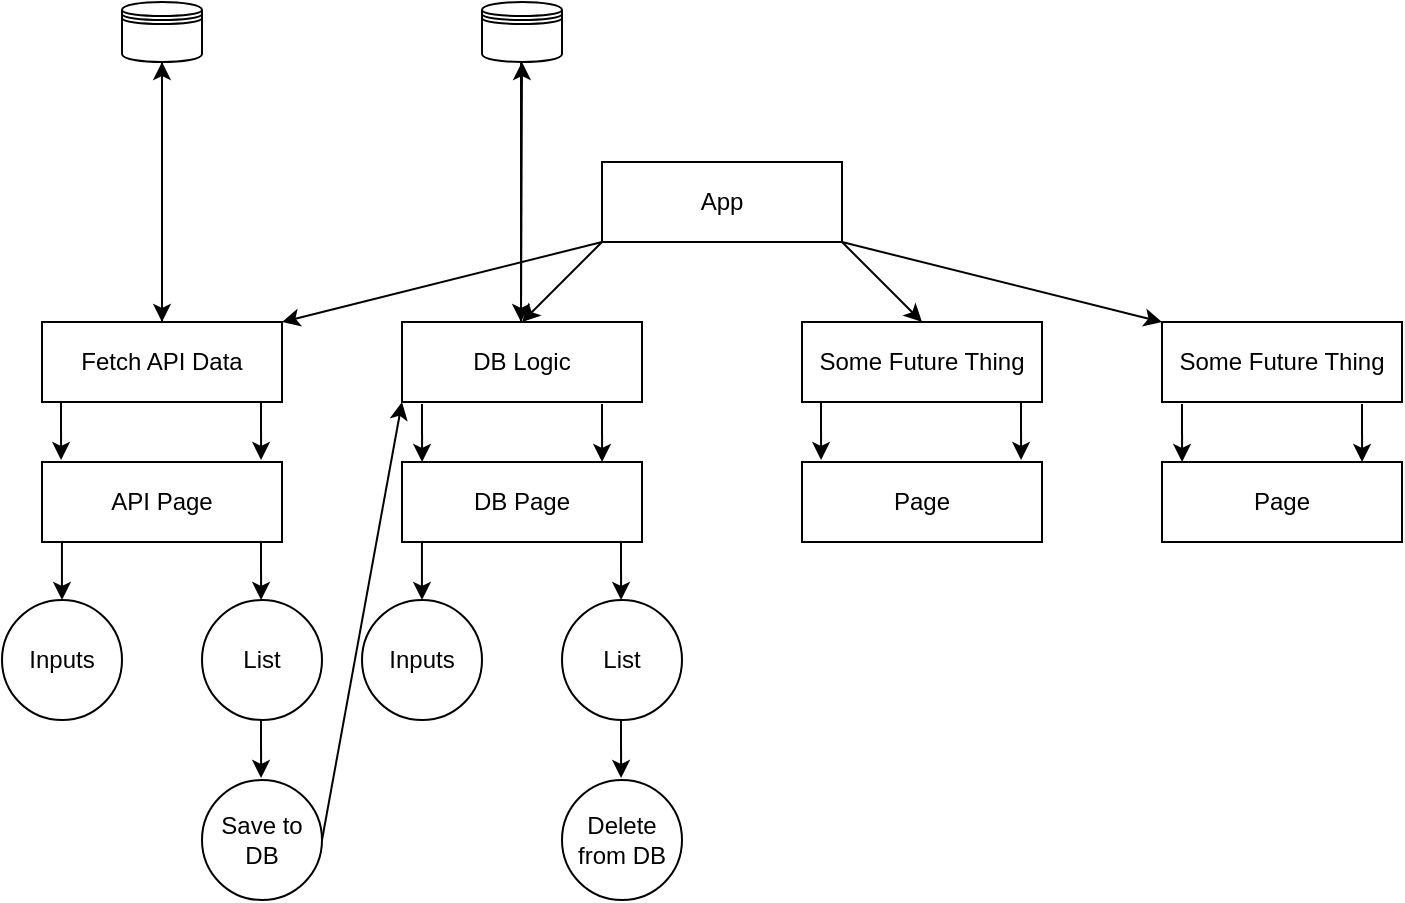 <mxfile>
    <diagram id="9_JRT89AHb2-lNjgPfZE" name="Page-1">
        <mxGraphModel dx="1100" dy="515" grid="1" gridSize="10" guides="1" tooltips="1" connect="1" arrows="1" fold="1" page="1" pageScale="1" pageWidth="827" pageHeight="1169" math="0" shadow="0">
            <root>
                <mxCell id="0"/>
                <mxCell id="1" parent="0"/>
                <mxCell id="2" value="App" style="rounded=0;whiteSpace=wrap;html=1;" parent="1" vertex="1">
                    <mxGeometry x="320" y="80" width="120" height="40" as="geometry"/>
                </mxCell>
                <mxCell id="4" value="Fetch API Data" style="rounded=0;whiteSpace=wrap;html=1;" parent="1" vertex="1">
                    <mxGeometry x="40" y="160" width="120" height="40" as="geometry"/>
                </mxCell>
                <mxCell id="5" value="DB Logic" style="rounded=0;whiteSpace=wrap;html=1;" parent="1" vertex="1">
                    <mxGeometry x="220" y="160" width="120" height="40" as="geometry"/>
                </mxCell>
                <mxCell id="6" value="Some Future Thing" style="rounded=0;whiteSpace=wrap;html=1;" parent="1" vertex="1">
                    <mxGeometry x="420" y="160" width="120" height="40" as="geometry"/>
                </mxCell>
                <mxCell id="7" value="Some Future Thing" style="rounded=0;whiteSpace=wrap;html=1;" parent="1" vertex="1">
                    <mxGeometry x="600" y="160" width="120" height="40" as="geometry"/>
                </mxCell>
                <mxCell id="9" value="" style="endArrow=classic;html=1;exitX=0;exitY=1;exitDx=0;exitDy=0;entryX=1;entryY=0;entryDx=0;entryDy=0;" parent="1" source="2" target="4" edge="1">
                    <mxGeometry width="50" height="50" relative="1" as="geometry">
                        <mxPoint x="390" y="390" as="sourcePoint"/>
                        <mxPoint x="440" y="340" as="targetPoint"/>
                    </mxGeometry>
                </mxCell>
                <mxCell id="10" value="" style="endArrow=classic;html=1;entryX=0;entryY=0;entryDx=0;entryDy=0;exitX=1;exitY=1;exitDx=0;exitDy=0;" parent="1" source="2" target="7" edge="1">
                    <mxGeometry width="50" height="50" relative="1" as="geometry">
                        <mxPoint x="390" y="390" as="sourcePoint"/>
                        <mxPoint x="440" y="340" as="targetPoint"/>
                    </mxGeometry>
                </mxCell>
                <mxCell id="11" value="" style="endArrow=classic;html=1;entryX=0.5;entryY=0;entryDx=0;entryDy=0;exitX=1;exitY=1;exitDx=0;exitDy=0;" parent="1" source="2" target="6" edge="1">
                    <mxGeometry width="50" height="50" relative="1" as="geometry">
                        <mxPoint x="390" y="390" as="sourcePoint"/>
                        <mxPoint x="440" y="340" as="targetPoint"/>
                    </mxGeometry>
                </mxCell>
                <mxCell id="13" value="" style="endArrow=classic;html=1;exitX=0;exitY=1;exitDx=0;exitDy=0;entryX=0.5;entryY=0;entryDx=0;entryDy=0;" parent="1" source="2" target="5" edge="1">
                    <mxGeometry width="50" height="50" relative="1" as="geometry">
                        <mxPoint x="390" y="390" as="sourcePoint"/>
                        <mxPoint x="440" y="340" as="targetPoint"/>
                    </mxGeometry>
                </mxCell>
                <mxCell id="16" value="Inputs" style="ellipse;whiteSpace=wrap;html=1;aspect=fixed;" parent="1" vertex="1">
                    <mxGeometry x="20" y="299" width="60" height="60" as="geometry"/>
                </mxCell>
                <mxCell id="18" value="List" style="ellipse;whiteSpace=wrap;html=1;aspect=fixed;" parent="1" vertex="1">
                    <mxGeometry x="120" y="299" width="60" height="60" as="geometry"/>
                </mxCell>
                <mxCell id="20" value="Save to DB" style="ellipse;whiteSpace=wrap;html=1;aspect=fixed;" parent="1" vertex="1">
                    <mxGeometry x="120" y="389" width="60" height="60" as="geometry"/>
                </mxCell>
                <mxCell id="21" value="" style="endArrow=classic;html=1;entryX=0.5;entryY=0;entryDx=0;entryDy=0;exitX=0.083;exitY=1.025;exitDx=0;exitDy=0;exitPerimeter=0;" parent="1" target="16" edge="1">
                    <mxGeometry width="50" height="50" relative="1" as="geometry">
                        <mxPoint x="49.96" y="270" as="sourcePoint"/>
                        <mxPoint x="440" y="299" as="targetPoint"/>
                    </mxGeometry>
                </mxCell>
                <mxCell id="22" value="" style="endArrow=classic;html=1;entryX=0.5;entryY=0;entryDx=0;entryDy=0;exitX=0.083;exitY=1.025;exitDx=0;exitDy=0;exitPerimeter=0;" parent="1" edge="1">
                    <mxGeometry width="50" height="50" relative="1" as="geometry">
                        <mxPoint x="149.5" y="270" as="sourcePoint"/>
                        <mxPoint x="149.54" y="299" as="targetPoint"/>
                    </mxGeometry>
                </mxCell>
                <mxCell id="23" value="" style="endArrow=classic;html=1;entryX=0.5;entryY=0;entryDx=0;entryDy=0;exitX=0.083;exitY=1.025;exitDx=0;exitDy=0;exitPerimeter=0;" parent="1" edge="1">
                    <mxGeometry width="50" height="50" relative="1" as="geometry">
                        <mxPoint x="149.5" y="359" as="sourcePoint"/>
                        <mxPoint x="149.54" y="388" as="targetPoint"/>
                    </mxGeometry>
                </mxCell>
                <mxCell id="24" value="" style="endArrow=classic;html=1;entryX=0;entryY=1;entryDx=0;entryDy=0;exitX=1;exitY=0.5;exitDx=0;exitDy=0;" parent="1" source="20" target="5" edge="1">
                    <mxGeometry width="50" height="50" relative="1" as="geometry">
                        <mxPoint x="390" y="280" as="sourcePoint"/>
                        <mxPoint x="290" y="290" as="targetPoint"/>
                    </mxGeometry>
                </mxCell>
                <mxCell id="26" value="" style="endArrow=classic;html=1;entryX=0.5;entryY=0;entryDx=0;entryDy=0;exitX=0.083;exitY=1.025;exitDx=0;exitDy=0;exitPerimeter=0;" parent="1" edge="1">
                    <mxGeometry width="50" height="50" relative="1" as="geometry">
                        <mxPoint x="230.0" y="201" as="sourcePoint"/>
                        <mxPoint x="230.04" y="230" as="targetPoint"/>
                    </mxGeometry>
                </mxCell>
                <mxCell id="27" value="API Page" style="rounded=0;whiteSpace=wrap;html=1;" parent="1" vertex="1">
                    <mxGeometry x="40" y="230" width="120" height="40" as="geometry"/>
                </mxCell>
                <mxCell id="28" value="" style="endArrow=classic;html=1;entryX=0.5;entryY=0;entryDx=0;entryDy=0;exitX=0.083;exitY=1.025;exitDx=0;exitDy=0;exitPerimeter=0;" parent="1" edge="1">
                    <mxGeometry width="50" height="50" relative="1" as="geometry">
                        <mxPoint x="49.5" y="200" as="sourcePoint"/>
                        <mxPoint x="49.54" y="229" as="targetPoint"/>
                    </mxGeometry>
                </mxCell>
                <mxCell id="29" value="" style="endArrow=classic;html=1;entryX=0.5;entryY=0;entryDx=0;entryDy=0;exitX=0.083;exitY=1.025;exitDx=0;exitDy=0;exitPerimeter=0;" parent="1" edge="1">
                    <mxGeometry width="50" height="50" relative="1" as="geometry">
                        <mxPoint x="149.5" y="200" as="sourcePoint"/>
                        <mxPoint x="149.54" y="229" as="targetPoint"/>
                    </mxGeometry>
                </mxCell>
                <mxCell id="30" value="" style="endArrow=classic;html=1;exitX=0.5;exitY=1;exitDx=0;exitDy=0;entryX=0.5;entryY=0;entryDx=0;entryDy=0;" parent="1" source="43" target="4" edge="1">
                    <mxGeometry width="50" height="50" relative="1" as="geometry">
                        <mxPoint x="80" y="110" as="sourcePoint"/>
                        <mxPoint x="150" y="100" as="targetPoint"/>
                    </mxGeometry>
                </mxCell>
                <mxCell id="31" value="DB Page" style="rounded=0;whiteSpace=wrap;html=1;" parent="1" vertex="1">
                    <mxGeometry x="220" y="230" width="120" height="40" as="geometry"/>
                </mxCell>
                <mxCell id="32" value="" style="endArrow=classic;html=1;entryX=0.5;entryY=0;entryDx=0;entryDy=0;exitX=0.083;exitY=1.025;exitDx=0;exitDy=0;exitPerimeter=0;" parent="1" edge="1">
                    <mxGeometry width="50" height="50" relative="1" as="geometry">
                        <mxPoint x="320" y="201" as="sourcePoint"/>
                        <mxPoint x="320.04" y="230" as="targetPoint"/>
                    </mxGeometry>
                </mxCell>
                <mxCell id="33" value="Inputs" style="ellipse;whiteSpace=wrap;html=1;aspect=fixed;" parent="1" vertex="1">
                    <mxGeometry x="200" y="299" width="60" height="60" as="geometry"/>
                </mxCell>
                <mxCell id="34" value="List" style="ellipse;whiteSpace=wrap;html=1;aspect=fixed;" parent="1" vertex="1">
                    <mxGeometry x="300" y="299" width="60" height="60" as="geometry"/>
                </mxCell>
                <mxCell id="35" value="Delete from DB" style="ellipse;whiteSpace=wrap;html=1;aspect=fixed;" parent="1" vertex="1">
                    <mxGeometry x="300" y="389" width="60" height="60" as="geometry"/>
                </mxCell>
                <mxCell id="36" value="" style="endArrow=classic;html=1;entryX=0.5;entryY=0;entryDx=0;entryDy=0;exitX=0.083;exitY=1.025;exitDx=0;exitDy=0;exitPerimeter=0;" parent="1" target="33" edge="1">
                    <mxGeometry width="50" height="50" relative="1" as="geometry">
                        <mxPoint x="229.96" y="270" as="sourcePoint"/>
                        <mxPoint x="620" y="299" as="targetPoint"/>
                    </mxGeometry>
                </mxCell>
                <mxCell id="37" value="" style="endArrow=classic;html=1;entryX=0.5;entryY=0;entryDx=0;entryDy=0;exitX=0.083;exitY=1.025;exitDx=0;exitDy=0;exitPerimeter=0;" parent="1" edge="1">
                    <mxGeometry width="50" height="50" relative="1" as="geometry">
                        <mxPoint x="329.5" y="270" as="sourcePoint"/>
                        <mxPoint x="329.54" y="299" as="targetPoint"/>
                    </mxGeometry>
                </mxCell>
                <mxCell id="38" value="" style="endArrow=classic;html=1;entryX=0.5;entryY=0;entryDx=0;entryDy=0;exitX=0.083;exitY=1.025;exitDx=0;exitDy=0;exitPerimeter=0;" parent="1" edge="1">
                    <mxGeometry width="50" height="50" relative="1" as="geometry">
                        <mxPoint x="329.5" y="359" as="sourcePoint"/>
                        <mxPoint x="329.54" y="388" as="targetPoint"/>
                    </mxGeometry>
                </mxCell>
                <mxCell id="39" value="" style="endArrow=classic;html=1;exitX=0.5;exitY=0;exitDx=0;exitDy=0;entryX=0.5;entryY=1;entryDx=0;entryDy=0;" parent="1" target="42" edge="1">
                    <mxGeometry width="50" height="50" relative="1" as="geometry">
                        <mxPoint x="279.5" y="160" as="sourcePoint"/>
                        <mxPoint x="279.5" y="90" as="targetPoint"/>
                    </mxGeometry>
                </mxCell>
                <mxCell id="42" value="" style="shape=datastore;whiteSpace=wrap;html=1;" parent="1" vertex="1">
                    <mxGeometry x="260" width="40" height="30" as="geometry"/>
                </mxCell>
                <mxCell id="43" value="" style="shape=datastore;whiteSpace=wrap;html=1;" parent="1" vertex="1">
                    <mxGeometry x="80" width="40" height="30" as="geometry"/>
                </mxCell>
                <mxCell id="45" value="" style="endArrow=classic;html=1;entryX=0.5;entryY=0;entryDx=0;entryDy=0;exitX=0.083;exitY=1.025;exitDx=0;exitDy=0;exitPerimeter=0;" parent="1" edge="1">
                    <mxGeometry width="50" height="50" relative="1" as="geometry">
                        <mxPoint x="610" y="201" as="sourcePoint"/>
                        <mxPoint x="610.04" y="230" as="targetPoint"/>
                    </mxGeometry>
                </mxCell>
                <mxCell id="46" value="Page" style="rounded=0;whiteSpace=wrap;html=1;" parent="1" vertex="1">
                    <mxGeometry x="420" y="230" width="120" height="40" as="geometry"/>
                </mxCell>
                <mxCell id="47" value="" style="endArrow=classic;html=1;entryX=0.5;entryY=0;entryDx=0;entryDy=0;exitX=0.083;exitY=1.025;exitDx=0;exitDy=0;exitPerimeter=0;" parent="1" edge="1">
                    <mxGeometry width="50" height="50" relative="1" as="geometry">
                        <mxPoint x="429.5" y="200" as="sourcePoint"/>
                        <mxPoint x="429.54" y="229" as="targetPoint"/>
                    </mxGeometry>
                </mxCell>
                <mxCell id="48" value="" style="endArrow=classic;html=1;entryX=0.5;entryY=0;entryDx=0;entryDy=0;exitX=0.083;exitY=1.025;exitDx=0;exitDy=0;exitPerimeter=0;" parent="1" edge="1">
                    <mxGeometry width="50" height="50" relative="1" as="geometry">
                        <mxPoint x="529.5" y="200" as="sourcePoint"/>
                        <mxPoint x="529.54" y="229" as="targetPoint"/>
                    </mxGeometry>
                </mxCell>
                <mxCell id="49" value="Page" style="rounded=0;whiteSpace=wrap;html=1;" parent="1" vertex="1">
                    <mxGeometry x="600" y="230" width="120" height="40" as="geometry"/>
                </mxCell>
                <mxCell id="50" value="" style="endArrow=classic;html=1;entryX=0.5;entryY=0;entryDx=0;entryDy=0;exitX=0.083;exitY=1.025;exitDx=0;exitDy=0;exitPerimeter=0;" parent="1" edge="1">
                    <mxGeometry width="50" height="50" relative="1" as="geometry">
                        <mxPoint x="700" y="201" as="sourcePoint"/>
                        <mxPoint x="700.04" y="230" as="targetPoint"/>
                    </mxGeometry>
                </mxCell>
                <mxCell id="53" value="" style="endArrow=classic;html=1;exitX=0.5;exitY=1;exitDx=0;exitDy=0;entryX=0.5;entryY=0;entryDx=0;entryDy=0;" edge="1" parent="1">
                    <mxGeometry width="50" height="50" relative="1" as="geometry">
                        <mxPoint x="279.5" y="30" as="sourcePoint"/>
                        <mxPoint x="279.5" y="160" as="targetPoint"/>
                    </mxGeometry>
                </mxCell>
                <mxCell id="54" value="" style="endArrow=classic;html=1;exitX=0.5;exitY=0;exitDx=0;exitDy=0;entryX=0.5;entryY=1;entryDx=0;entryDy=0;" edge="1" parent="1" source="4" target="43">
                    <mxGeometry width="50" height="50" relative="1" as="geometry">
                        <mxPoint x="120" y="50" as="sourcePoint"/>
                        <mxPoint x="120" y="180" as="targetPoint"/>
                    </mxGeometry>
                </mxCell>
            </root>
        </mxGraphModel>
    </diagram>
</mxfile>